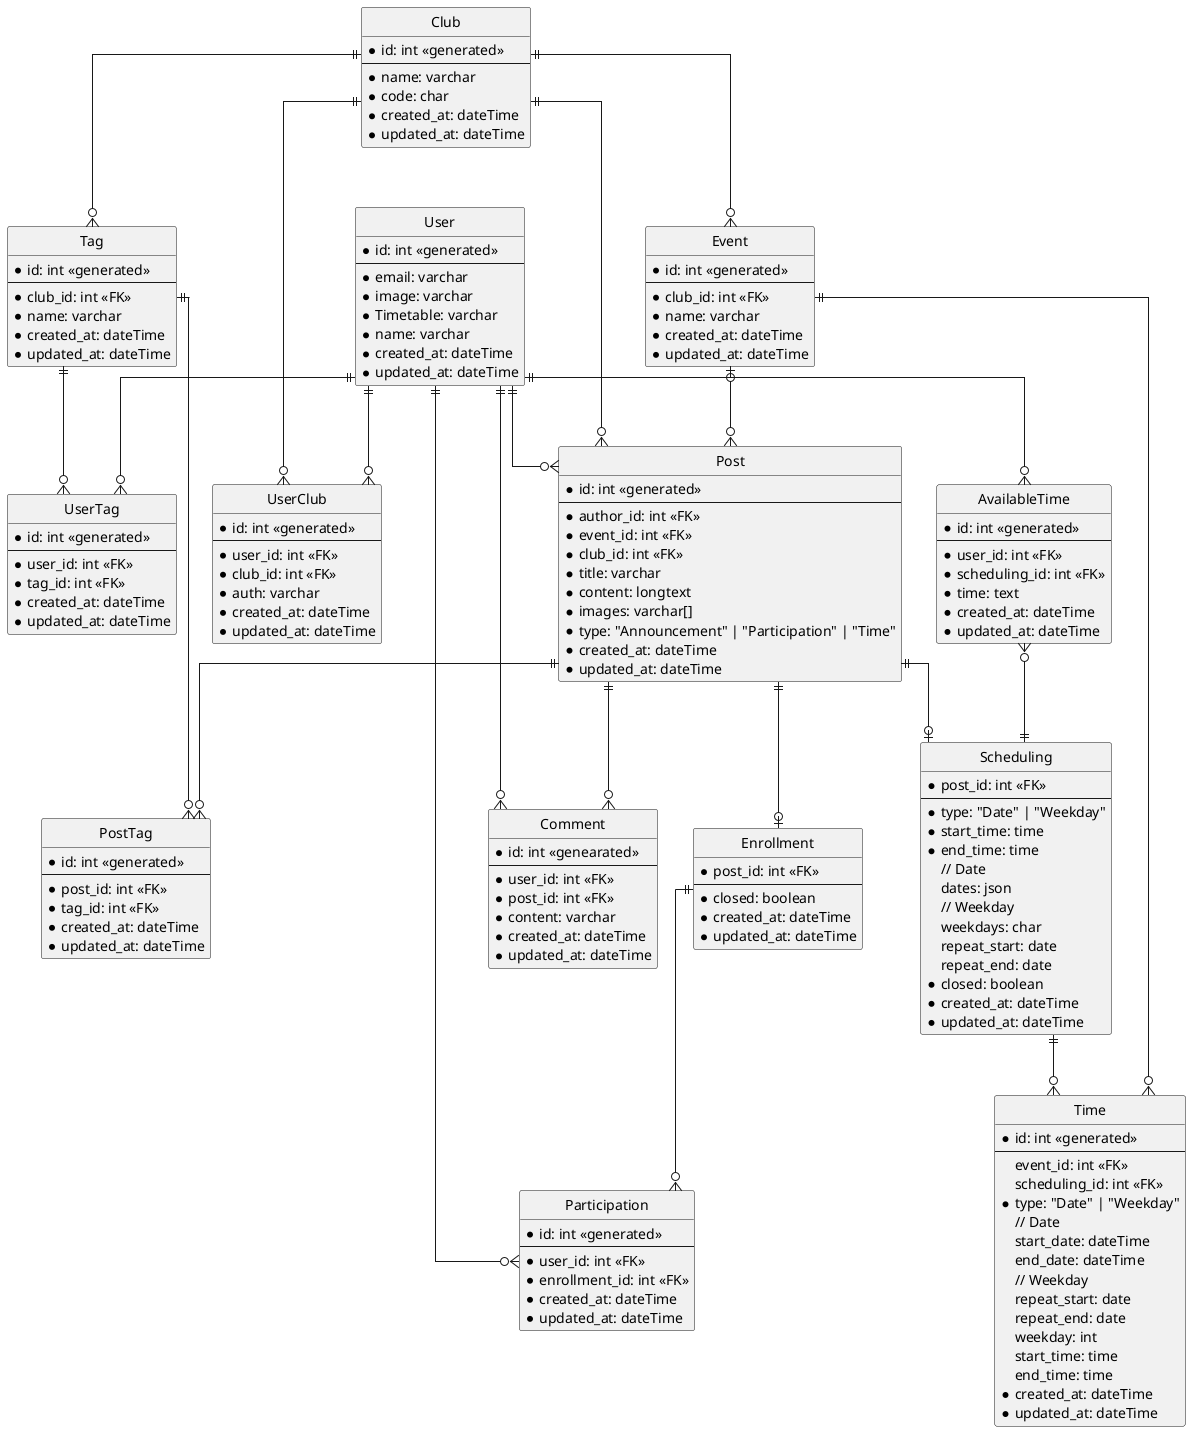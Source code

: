 @startuml Udong
hide circle

skinparam linetype ortho

entity User {
  *id: int <<generated>>
  --
  *email: varchar
  *image: varchar
  *Timetable: varchar
  *name: varchar
  *created_at: dateTime
  *updated_at: dateTime
}

entity Club {
  *id: int <<generated>>
  --
  *name: varchar
  *code: char
  *created_at: dateTime
  *updated_at: dateTime
}

entity UserClub {
  *id: int <<generated>>
  --
  *user_id: int <<FK>>
  *club_id: int <<FK>>
  *auth: varchar
  *created_at: dateTime
  *updated_at: dateTime
}

entity Event {
  *id: int <<generated>>
  --
  *club_id: int <<FK>>
  *name: varchar
  *created_at: dateTime
  *updated_at: dateTime
}

entity Time {
  *id: int <<generated>>
  --
  event_id: int <<FK>>
  scheduling_id: int <<FK>>
  *type: "Date" | "Weekday"
  // Date
  start_date: dateTime
  end_date: dateTime
  // Weekday
  repeat_start: date
  repeat_end: date
  weekday: int
  start_time: time
  end_time: time
  *created_at: dateTime
  *updated_at: dateTime
}

entity Tag {
  *id: int <<generated>>
  --
  *club_id: int <<FK>>
  *name: varchar
  *created_at: dateTime
  *updated_at: dateTime
}

entity UserTag {
  *id: int <<generated>>
  --
  *user_id: int <<FK>>
  *tag_id: int <<FK>>
  *created_at: dateTime
  *updated_at: dateTime
}

entity Post {
  *id: int <<generated>>
  --
  *author_id: int <<FK>>
  *event_id: int <<FK>>
  *club_id: int <<FK>>
  *title: varchar
  *content: longtext
  *images: varchar[]
  *type: "Announcement" | "Participation" | "Time"
  *created_at: dateTime
  *updated_at: dateTime
}

entity Enrollment {
  *post_id: int <<FK>>
  --
  *closed: boolean
  *created_at: dateTime
  *updated_at: dateTime
}

entity Scheduling {
  *post_id: int <<FK>>
  --
  *type: "Date" | "Weekday"
  *start_time: time
  *end_time: time
  // Date
  dates: json
  // Weekday
  weekdays: char
  repeat_start: date
  repeat_end: date
  *closed: boolean
  *created_at: dateTime
  *updated_at: dateTime
}

entity Participation {
  *id: int <<generated>>
  --
  *user_id: int <<FK>>
  *enrollment_id: int <<FK>>
  *created_at: dateTime
  *updated_at: dateTime
}

entity AvailableTime {
  *id: int <<generated>>
  --
  *user_id: int <<FK>>
  *scheduling_id: int <<FK>>
  *time: text
  *created_at: dateTime
  *updated_at: dateTime
}

entity Comment {
  *id: int <<genearated>>
  --
  *user_id: int <<FK>>
  *post_id: int <<FK>>
  *content: varchar
  *created_at: dateTime
  *updated_at: dateTime
}

entity PostTag {
  *id: int <<generated>>
  --
  *post_id: int <<FK>>
  *tag_id: int <<FK>>
  *created_at: dateTime
  *updated_at: dateTime
}

User ||--o{ UserClub
Club ||--o{ UserClub
Club ||--o{ Event
Time }o-left-|| Event
User ||--o{ UserTag
Tag ||--o{ UserTag
Event |o-down-o{ Post
Post }o-up-|| User
Enrollment |o-up-|| Post
Scheduling |o-up-|| Post
Scheduling ||--o{ Time
User ||--o{ Participation
Enrollment ||--o{ Participation
User ||--o{ AvailableTime
AvailableTime }o-d-|| Scheduling
User ||--o{ Comment
Post ||--o{ PostTag
Tag }o-up-|| Club
Tag ||--o{ PostTag
Post ||--o{ Comment
Post }o--|| Club
@enduml
